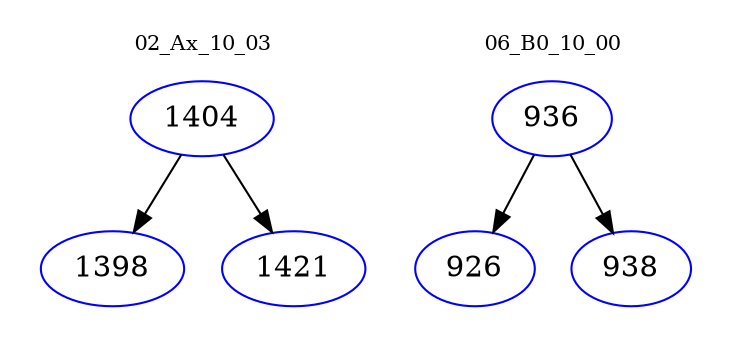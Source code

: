 digraph{
subgraph cluster_0 {
color = white
label = "02_Ax_10_03";
fontsize=10;
T0_1404 [label="1404", color="blue"]
T0_1404 -> T0_1398 [color="black"]
T0_1398 [label="1398", color="blue"]
T0_1404 -> T0_1421 [color="black"]
T0_1421 [label="1421", color="blue"]
}
subgraph cluster_1 {
color = white
label = "06_B0_10_00";
fontsize=10;
T1_936 [label="936", color="blue"]
T1_936 -> T1_926 [color="black"]
T1_926 [label="926", color="blue"]
T1_936 -> T1_938 [color="black"]
T1_938 [label="938", color="blue"]
}
}
